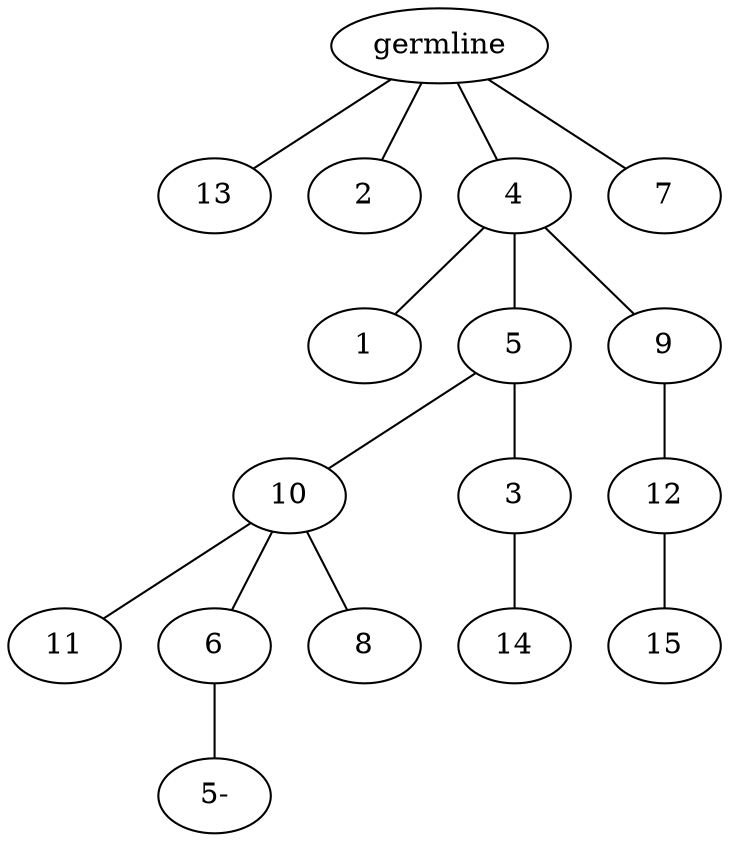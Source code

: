 graph tree {
    "139845317223232" [label="germline"];
    "139845317049648" [label="13"];
    "139845317047872" [label="2"];
    "139845317047680" [label="4"];
    "139845316867360" [label="1"];
    "139845316869280" [label="5"];
    "139845316870000" [label="10"];
    "139845316870096" [label="11"];
    "139845316868704" [label="6"];
    "139845317196816" [label="5-"];
    "139845317626032" [label="8"];
    "139845316869952" [label="3"];
    "139845317624064" [label="14"];
    "139845316867072" [label="9"];
    "139845317626512" [label="12"];
    "139845317625408" [label="15"];
    "139845316868176" [label="7"];
    "139845317223232" -- "139845317049648";
    "139845317223232" -- "139845317047872";
    "139845317223232" -- "139845317047680";
    "139845317223232" -- "139845316868176";
    "139845317047680" -- "139845316867360";
    "139845317047680" -- "139845316869280";
    "139845317047680" -- "139845316867072";
    "139845316869280" -- "139845316870000";
    "139845316869280" -- "139845316869952";
    "139845316870000" -- "139845316870096";
    "139845316870000" -- "139845316868704";
    "139845316870000" -- "139845317626032";
    "139845316868704" -- "139845317196816";
    "139845316869952" -- "139845317624064";
    "139845316867072" -- "139845317626512";
    "139845317626512" -- "139845317625408";
}
